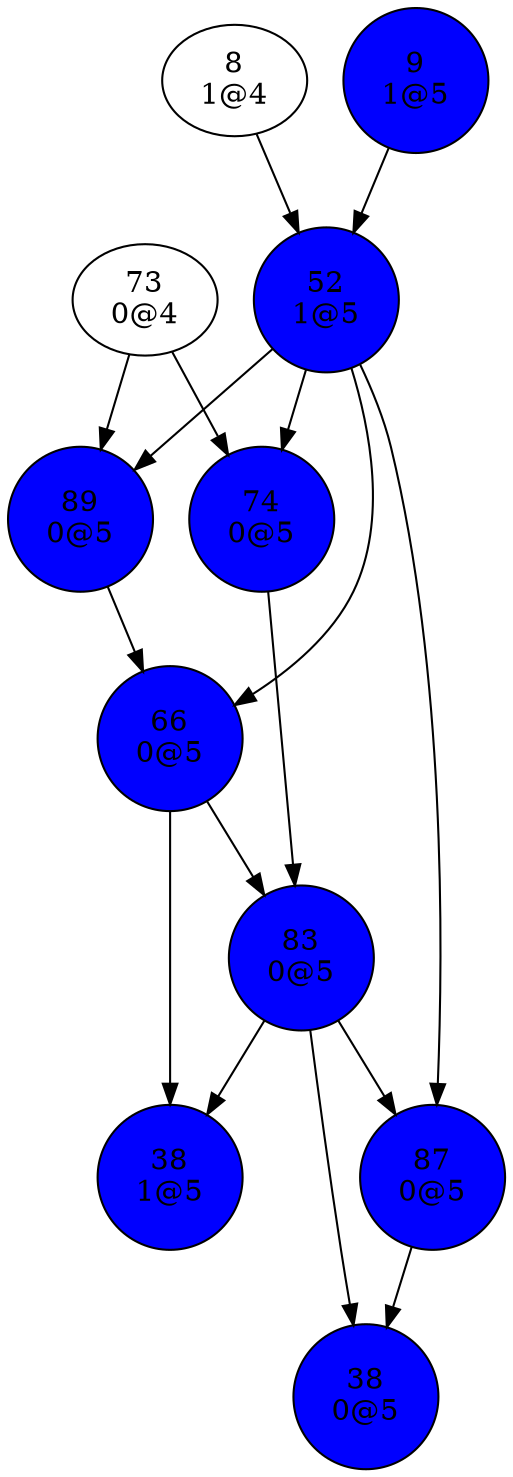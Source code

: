 digraph {
"8
1@4"->"52
1@5";
"9
1@5"->"52
1@5";
"38
0@5";
"38
1@5";
"52
1@5"->"66
0@5";
"52
1@5"->"74
0@5";
"52
1@5"->"87
0@5";
"52
1@5"->"89
0@5";
"66
0@5"->"38
1@5";
"66
0@5"->"83
0@5";
"73
0@4"->"74
0@5";
"73
0@4"->"89
0@5";
"74
0@5"->"83
0@5";
"83
0@5"->"38
0@5";
"83
0@5"->"38
1@5";
"83
0@5"->"87
0@5";
"87
0@5"->"38
0@5";
"89
0@5"->"66
0@5";
"9
1@5"[shape=circle, style=filled, fillcolor=blue];
"38
0@5"[shape=circle, style=filled, fillcolor=blue];
"38
1@5"[shape=circle, style=filled, fillcolor=blue];
"52
1@5"[shape=circle, style=filled, fillcolor=blue];
"66
0@5"[shape=circle, style=filled, fillcolor=blue];
"74
0@5"[shape=circle, style=filled, fillcolor=blue];
"83
0@5"[shape=circle, style=filled, fillcolor=blue];
"87
0@5"[shape=circle, style=filled, fillcolor=blue];
"89
0@5"[shape=circle, style=filled, fillcolor=blue];
}